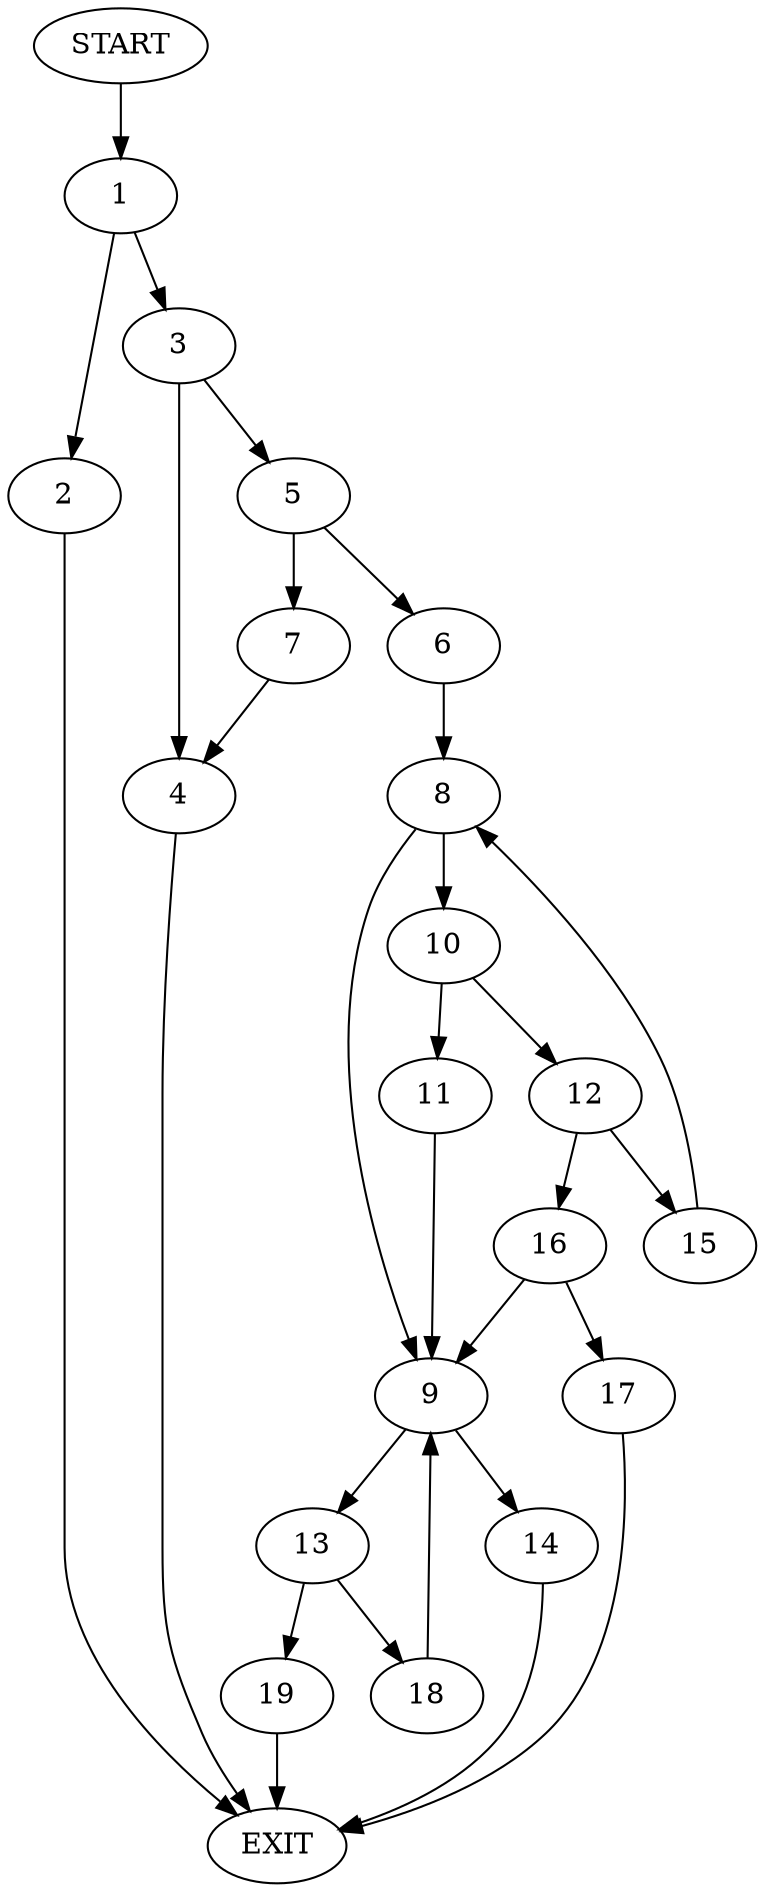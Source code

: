 digraph {
0 [label="START"]
20 [label="EXIT"]
0 -> 1
1 -> 2
1 -> 3
2 -> 20
3 -> 4
3 -> 5
5 -> 6
5 -> 7
4 -> 20
7 -> 4
6 -> 8
8 -> 9
8 -> 10
10 -> 11
10 -> 12
9 -> 13
9 -> 14
12 -> 15
12 -> 16
11 -> 9
16 -> 17
16 -> 9
15 -> 8
17 -> 20
13 -> 18
13 -> 19
14 -> 20
19 -> 20
18 -> 9
}
